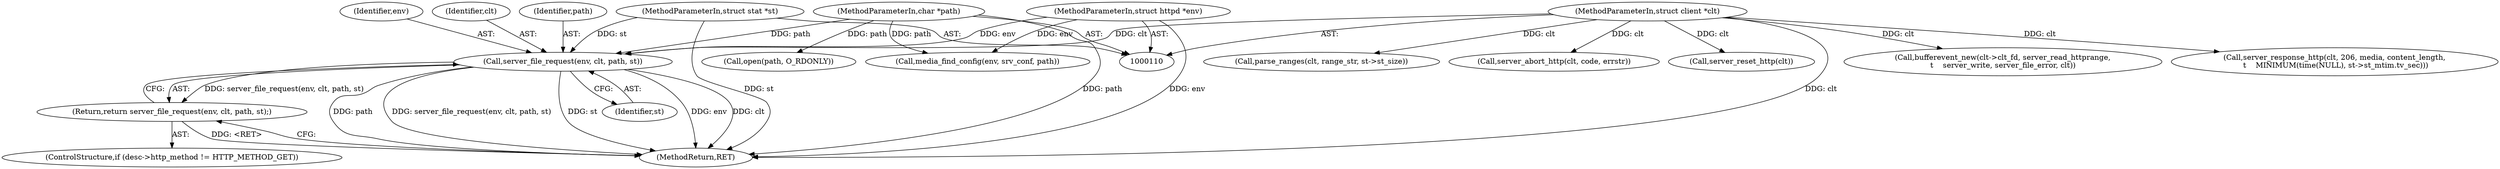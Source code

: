 digraph "0_src_142cfc82b932bc211218fbd7bdda8c7ce83f19df_1@pointer" {
"1000173" [label="(Call,server_file_request(env, clt, path, st))"];
"1000111" [label="(MethodParameterIn,struct httpd *env)"];
"1000112" [label="(MethodParameterIn,struct client *clt)"];
"1000113" [label="(MethodParameterIn,char *path)"];
"1000114" [label="(MethodParameterIn,struct stat *st)"];
"1000172" [label="(Return,return server_file_request(env, clt, path, st);)"];
"1000409" [label="(Call,server_response_http(clt, 206, media, content_length,\n \t    MINIMUM(time(NULL), st->st_mtim.tv_sec)))"];
"1000211" [label="(Call,open(path, O_RDONLY))"];
"1000182" [label="(Call,parse_ranges(clt, range_str, st->st_size))"];
"1000166" [label="(ControlStructure,if (desc->http_method != HTTP_METHOD_GET))"];
"1000176" [label="(Identifier,path)"];
"1000547" [label="(Call,server_abort_http(clt, code, errstr))"];
"1000510" [label="(Call,server_reset_http(clt))"];
"1000174" [label="(Identifier,env)"];
"1000175" [label="(Identifier,clt)"];
"1000554" [label="(MethodReturn,RET)"];
"1000111" [label="(MethodParameterIn,struct httpd *env)"];
"1000173" [label="(Call,server_file_request(env, clt, path, st))"];
"1000114" [label="(MethodParameterIn,struct stat *st)"];
"1000112" [label="(MethodParameterIn,struct client *clt)"];
"1000113" [label="(MethodParameterIn,char *path)"];
"1000172" [label="(Return,return server_file_request(env, clt, path, st);)"];
"1000219" [label="(Call,media_find_config(env, srv_conf, path))"];
"1000457" [label="(Call,bufferevent_new(clt->clt_fd, server_read_httprange,\n\t    server_write, server_file_error, clt))"];
"1000177" [label="(Identifier,st)"];
"1000173" -> "1000172"  [label="AST: "];
"1000173" -> "1000177"  [label="CFG: "];
"1000174" -> "1000173"  [label="AST: "];
"1000175" -> "1000173"  [label="AST: "];
"1000176" -> "1000173"  [label="AST: "];
"1000177" -> "1000173"  [label="AST: "];
"1000172" -> "1000173"  [label="CFG: "];
"1000173" -> "1000554"  [label="DDG: path"];
"1000173" -> "1000554"  [label="DDG: server_file_request(env, clt, path, st)"];
"1000173" -> "1000554"  [label="DDG: st"];
"1000173" -> "1000554"  [label="DDG: env"];
"1000173" -> "1000554"  [label="DDG: clt"];
"1000173" -> "1000172"  [label="DDG: server_file_request(env, clt, path, st)"];
"1000111" -> "1000173"  [label="DDG: env"];
"1000112" -> "1000173"  [label="DDG: clt"];
"1000113" -> "1000173"  [label="DDG: path"];
"1000114" -> "1000173"  [label="DDG: st"];
"1000111" -> "1000110"  [label="AST: "];
"1000111" -> "1000554"  [label="DDG: env"];
"1000111" -> "1000219"  [label="DDG: env"];
"1000112" -> "1000110"  [label="AST: "];
"1000112" -> "1000554"  [label="DDG: clt"];
"1000112" -> "1000182"  [label="DDG: clt"];
"1000112" -> "1000409"  [label="DDG: clt"];
"1000112" -> "1000457"  [label="DDG: clt"];
"1000112" -> "1000510"  [label="DDG: clt"];
"1000112" -> "1000547"  [label="DDG: clt"];
"1000113" -> "1000110"  [label="AST: "];
"1000113" -> "1000554"  [label="DDG: path"];
"1000113" -> "1000211"  [label="DDG: path"];
"1000113" -> "1000219"  [label="DDG: path"];
"1000114" -> "1000110"  [label="AST: "];
"1000114" -> "1000554"  [label="DDG: st"];
"1000172" -> "1000166"  [label="AST: "];
"1000554" -> "1000172"  [label="CFG: "];
"1000172" -> "1000554"  [label="DDG: <RET>"];
}
